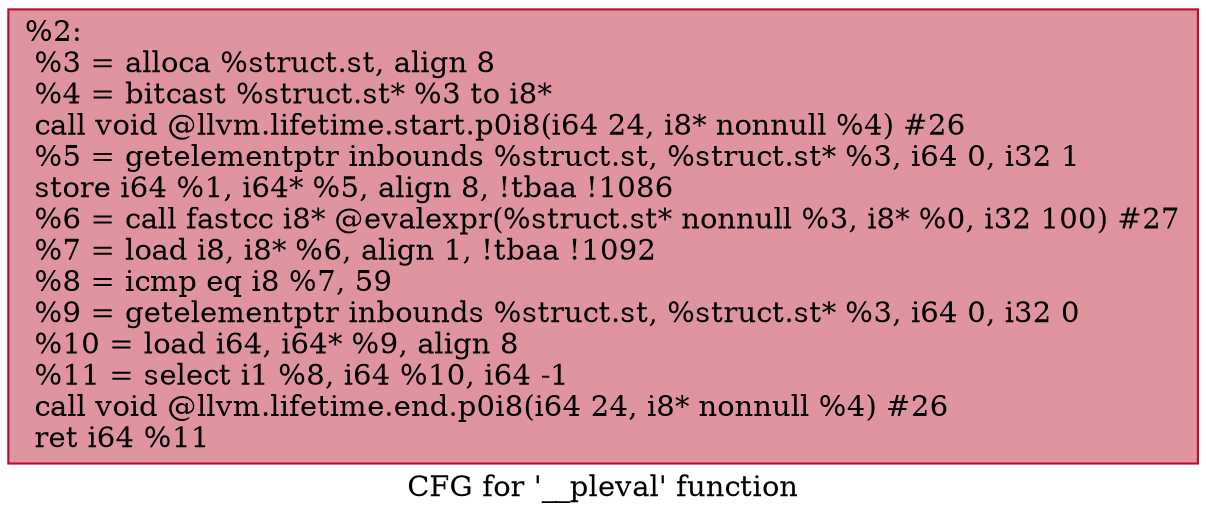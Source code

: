 digraph "CFG for '__pleval' function" {
	label="CFG for '__pleval' function";

	Node0x259c3e0 [shape=record,color="#b70d28ff", style=filled, fillcolor="#b70d2870",label="{%2:\l  %3 = alloca %struct.st, align 8\l  %4 = bitcast %struct.st* %3 to i8*\l  call void @llvm.lifetime.start.p0i8(i64 24, i8* nonnull %4) #26\l  %5 = getelementptr inbounds %struct.st, %struct.st* %3, i64 0, i32 1\l  store i64 %1, i64* %5, align 8, !tbaa !1086\l  %6 = call fastcc i8* @evalexpr(%struct.st* nonnull %3, i8* %0, i32 100) #27\l  %7 = load i8, i8* %6, align 1, !tbaa !1092\l  %8 = icmp eq i8 %7, 59\l  %9 = getelementptr inbounds %struct.st, %struct.st* %3, i64 0, i32 0\l  %10 = load i64, i64* %9, align 8\l  %11 = select i1 %8, i64 %10, i64 -1\l  call void @llvm.lifetime.end.p0i8(i64 24, i8* nonnull %4) #26\l  ret i64 %11\l}"];
}
